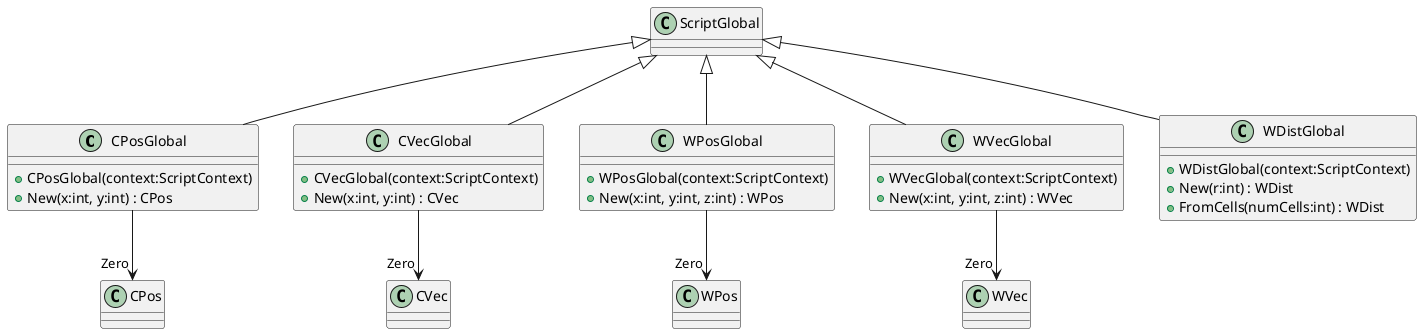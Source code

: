 @startuml
class CPosGlobal {
    + CPosGlobal(context:ScriptContext)
    + New(x:int, y:int) : CPos
}
class CVecGlobal {
    + CVecGlobal(context:ScriptContext)
    + New(x:int, y:int) : CVec
}
class WPosGlobal {
    + WPosGlobal(context:ScriptContext)
    + New(x:int, y:int, z:int) : WPos
}
class WVecGlobal {
    + WVecGlobal(context:ScriptContext)
    + New(x:int, y:int, z:int) : WVec
}
class WDistGlobal {
    + WDistGlobal(context:ScriptContext)
    + New(r:int) : WDist
    + FromCells(numCells:int) : WDist
}
ScriptGlobal <|-- CPosGlobal
CPosGlobal --> "Zero" CPos
ScriptGlobal <|-- CVecGlobal
CVecGlobal --> "Zero" CVec
ScriptGlobal <|-- WPosGlobal
WPosGlobal --> "Zero" WPos
ScriptGlobal <|-- WVecGlobal
WVecGlobal --> "Zero" WVec
ScriptGlobal <|-- WDistGlobal
@enduml
